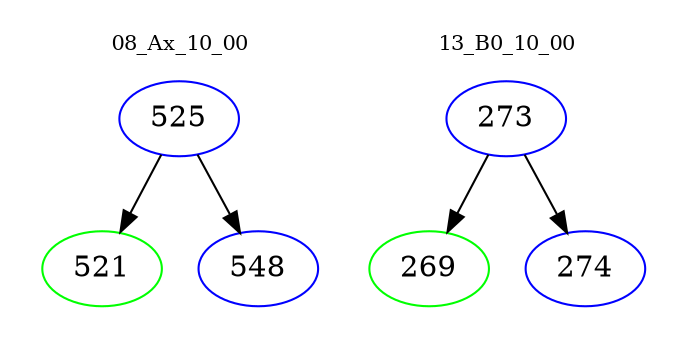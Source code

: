 digraph{
subgraph cluster_0 {
color = white
label = "08_Ax_10_00";
fontsize=10;
T0_525 [label="525", color="blue"]
T0_525 -> T0_521 [color="black"]
T0_521 [label="521", color="green"]
T0_525 -> T0_548 [color="black"]
T0_548 [label="548", color="blue"]
}
subgraph cluster_1 {
color = white
label = "13_B0_10_00";
fontsize=10;
T1_273 [label="273", color="blue"]
T1_273 -> T1_269 [color="black"]
T1_269 [label="269", color="green"]
T1_273 -> T1_274 [color="black"]
T1_274 [label="274", color="blue"]
}
}
